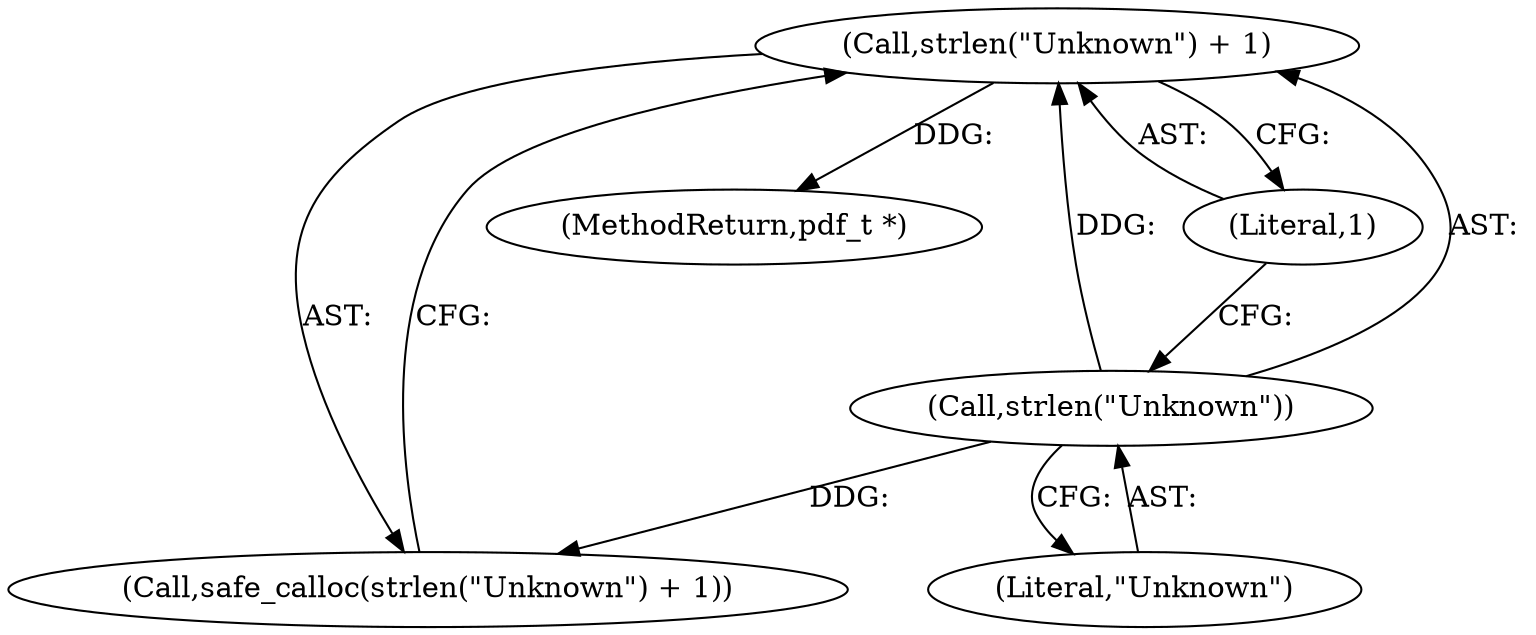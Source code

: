 digraph "0_pdfresurrect_0c4120fffa3dffe97b95c486a120eded82afe8a6_8@API" {
"1000148" [label="(Call,strlen(\"Unknown\") + 1)"];
"1000149" [label="(Call,strlen(\"Unknown\"))"];
"1000147" [label="(Call,safe_calloc(strlen(\"Unknown\") + 1))"];
"1000150" [label="(Literal,\"Unknown\")"];
"1000149" [label="(Call,strlen(\"Unknown\"))"];
"1000151" [label="(Literal,1)"];
"1000159" [label="(MethodReturn,pdf_t *)"];
"1000148" [label="(Call,strlen(\"Unknown\") + 1)"];
"1000148" -> "1000147"  [label="AST: "];
"1000148" -> "1000151"  [label="CFG: "];
"1000149" -> "1000148"  [label="AST: "];
"1000151" -> "1000148"  [label="AST: "];
"1000147" -> "1000148"  [label="CFG: "];
"1000148" -> "1000159"  [label="DDG: "];
"1000149" -> "1000148"  [label="DDG: "];
"1000149" -> "1000150"  [label="CFG: "];
"1000150" -> "1000149"  [label="AST: "];
"1000151" -> "1000149"  [label="CFG: "];
"1000149" -> "1000147"  [label="DDG: "];
}

